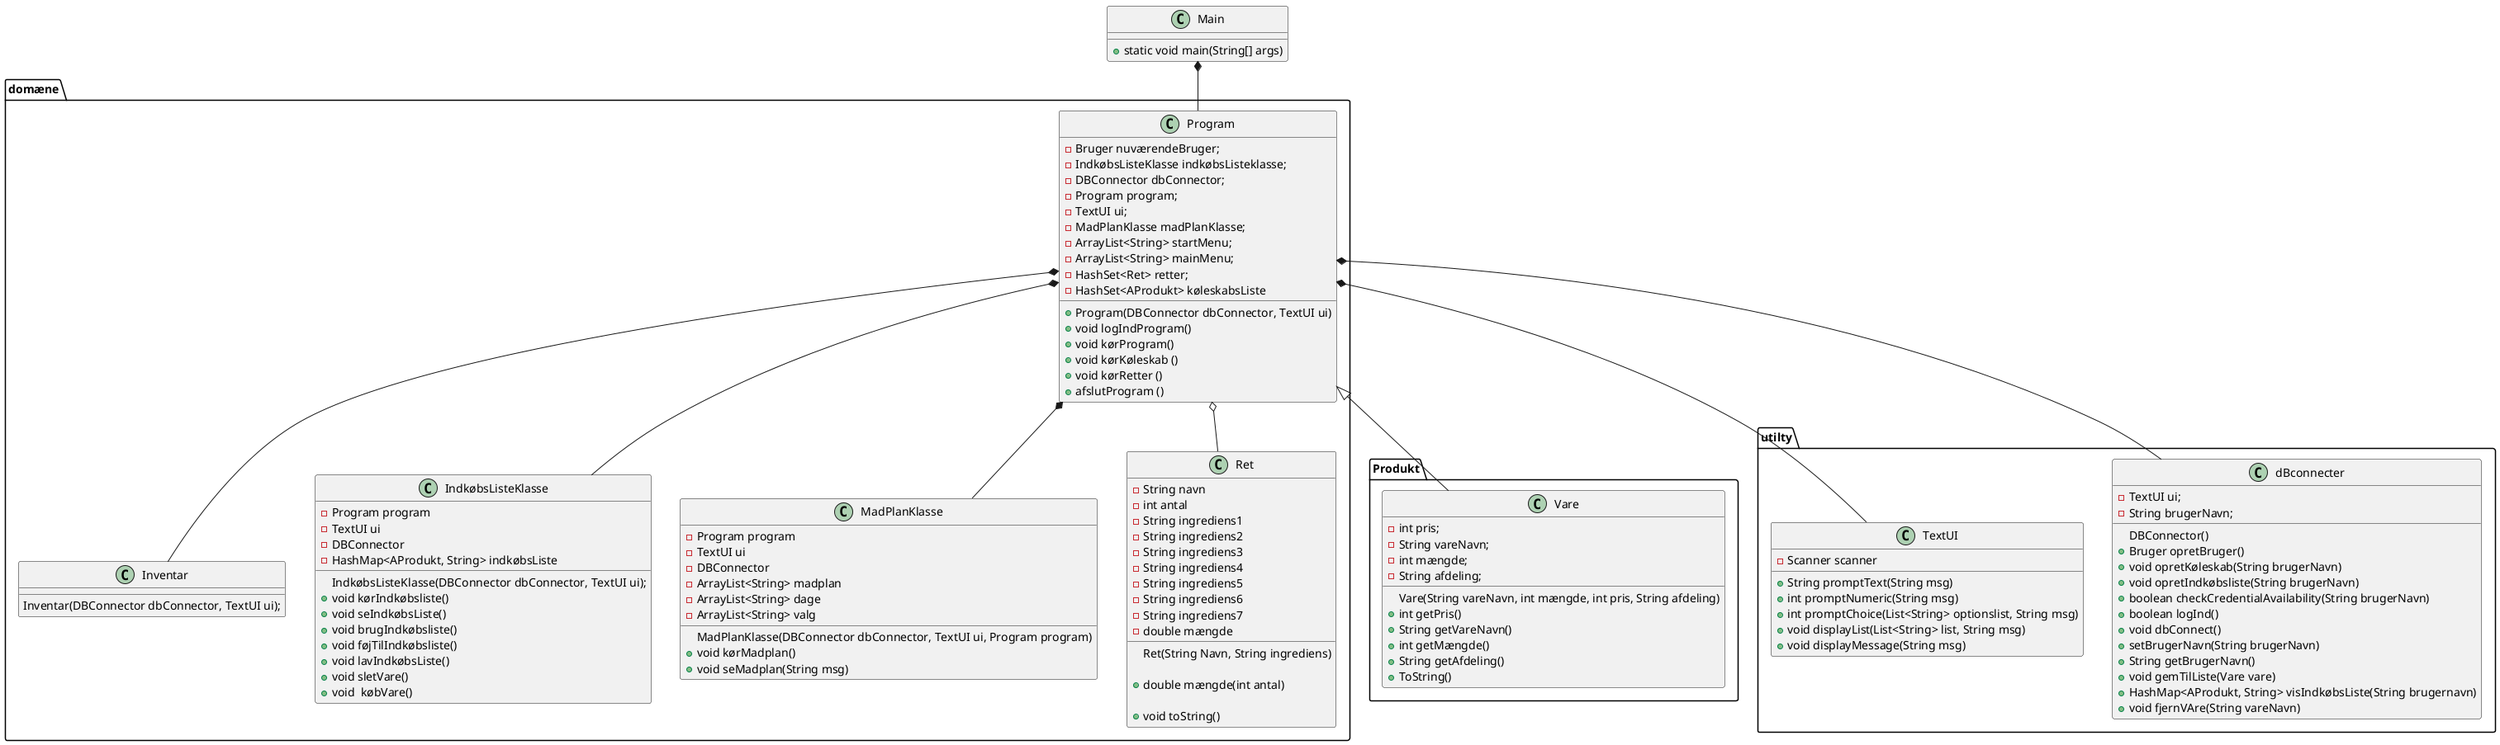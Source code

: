 @startuml


class Main {
+ static void main(String[] args)
}
package domæne{


class Program {
- Bruger nuværendeBruger;
- IndkøbsListeKlasse indkøbsListeklasse;
- DBConnector dbConnector;
- Program program;
- TextUI ui;
- MadPlanKlasse madPlanKlasse;
- ArrayList<String> startMenu;
- ArrayList<String> mainMenu;
- HashSet<Ret> retter;
- HashSet<AProdukt> køleskabsListe
+ Program(DBConnector dbConnector, TextUI ui)
+ void logIndProgram()
+ void kørProgram()
+ void kørKøleskab ()
+ void kørRetter ()
+ afslutProgram ()
}
class Inventar{
Inventar(DBConnector dbConnector, TextUI ui);

}
class IndkøbsListeKlasse{
 - Program program
 - TextUI ui
 - DBConnector
 - HashMap<AProdukt, String> indkøbsListe

IndkøbsListeKlasse(DBConnector dbConnector, TextUI ui);
+ void kørIndkøbsliste()
+ void seIndkøbsListe()
+ void brugIndkøbsliste()
+ void føjTilIndkøbsliste()
+ void lavIndkøbsListe()
+ void sletVare()
+ void  købVare()
}

class MadPlanKlasse{
 - Program program
 - TextUI ui
 - DBConnector
 - ArrayList<String> madplan
 - ArrayList<String> dage
 - ArrayList<String> valg

MadPlanKlasse(DBConnector dbConnector, TextUI ui, Program program)
+ void kørMadplan()
+ void seMadplan(String msg)
}

class Ret{
- String navn
- int antal
- String ingrediens1
- String ingrediens2
- String ingrediens3
- String ingrediens4
- String ingrediens5
- String ingrediens6
- String ingrediens7
- double mængde

Ret(String Navn, String ingrediens)

+ double mængde(int antal)

+ void toString()

}


}

package Produkt {
class Vare{
- int pris;
- String vareNavn;
- int mængde;
- String afdeling;
Vare(String vareNavn, int mængde, int pris, String afdeling)
+ int getPris()
+ String getVareNavn()
+ int getMængde()
+ String getAfdeling()
+ ToString()
}


}


package utilty{


class dBconnecter{
 - TextUI ui;
 - String brugerNavn;
DBConnector()
 + Bruger opretBruger()
 + void opretKøleskab(String brugerNavn)
 + void opretIndkøbsliste(String brugerNavn)
 + boolean checkCredentialAvailability(String brugerNavn)
 + boolean logInd()
 + void dbConnect()
 + setBrugerNavn(String brugerNavn)
 + String getBrugerNavn()
 + void gemTilListe(Vare vare)
 + HashMap<AProdukt, String> visIndkøbsListe(String brugernavn)
 + void fjernVAre(String vareNavn)
}


class TextUI {
- Scanner scanner
+ String promptText(String msg)
+ int promptNumeric(String msg)
+ int promptChoice(List<String> optionslist, String msg)
+ void displayList(List<String> list, String msg)
+ void displayMessage(String msg)
}
}


Main *-- Program

Program *-- IndkøbsListeKlasse
Program *-- Inventar
Program *-- MadPlanKlasse
Program *-- TextUI
Program *-- dBconnecter

Program <|-- Vare


Program o-- Ret





'https://devhints.io/plantuml
'Car <|-- SmallCar      # extension
'Car *-- Engine         # composition
'Cars o-- Car           # aggregation
'Car <|.. SmallCar      # dotted line (use .. instead of --)
'Car <|--* Car

'-left->
'-right->

@enduml
